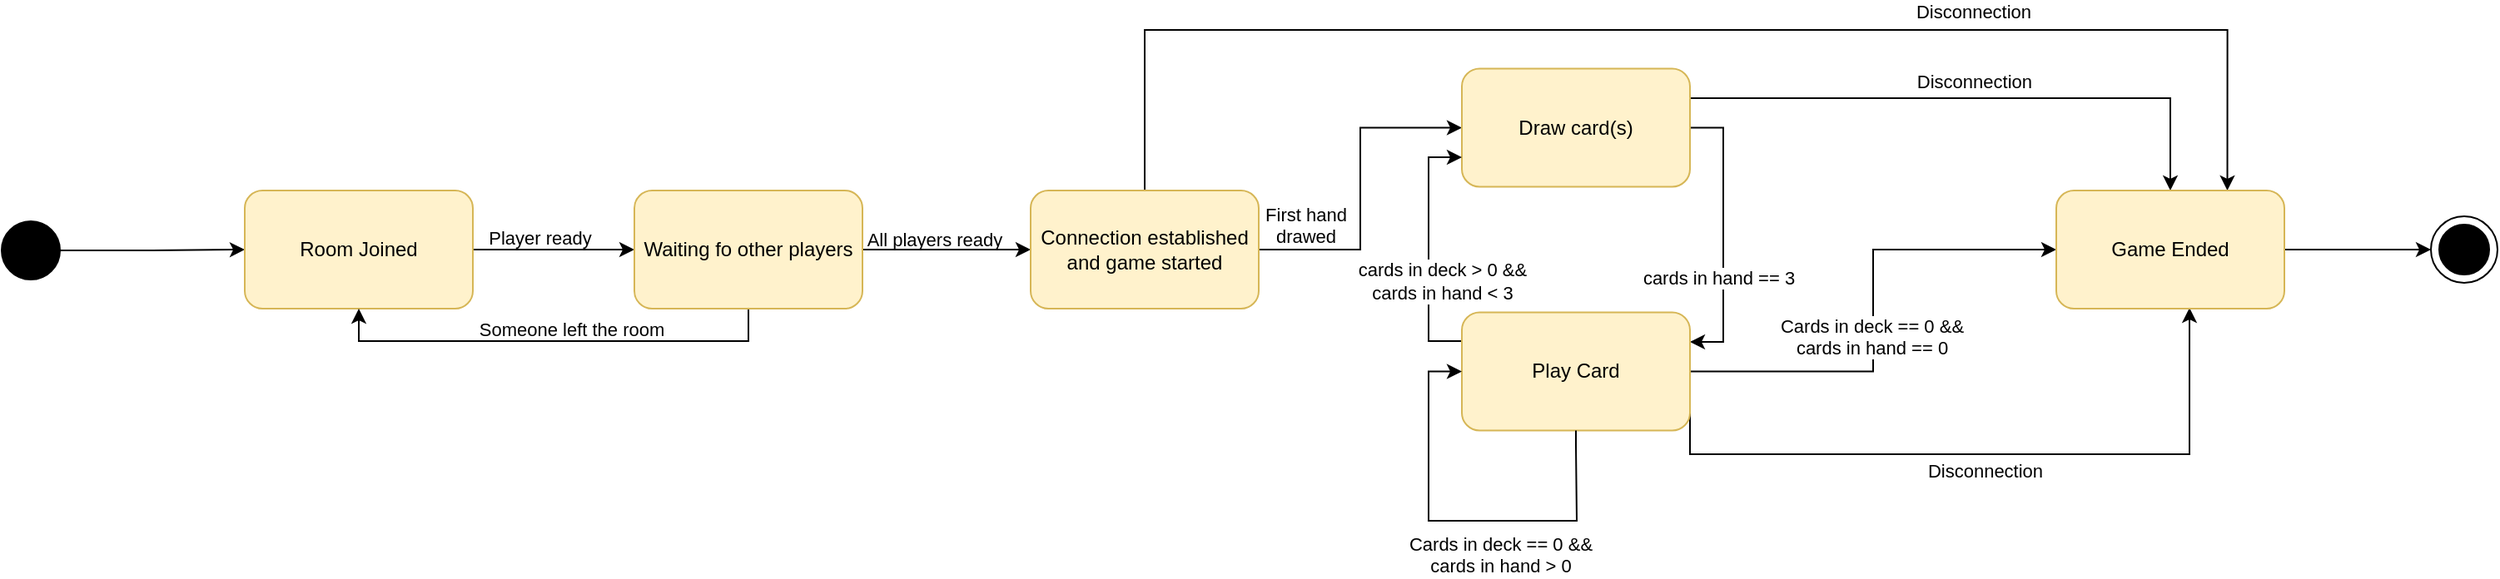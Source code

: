 <mxfile version="17.4.3" type="device"><diagram id="-seqMmEx9CT9wUuMvPEd" name="Page-1"><mxGraphModel dx="1422" dy="1872" grid="0" gridSize="10" guides="1" tooltips="1" connect="1" arrows="1" fold="1" page="1" pageScale="1" pageWidth="827" pageHeight="1169" math="0" shadow="0"><root><mxCell id="0"/><mxCell id="1" parent="0"/><mxCell id="9kCKE-V9PddCPKPJlVX--7" style="edgeStyle=orthogonalEdgeStyle;rounded=0;orthogonalLoop=1;jettySize=auto;html=1;entryX=0;entryY=0.5;entryDx=0;entryDy=0;" edge="1" parent="1" source="9kCKE-V9PddCPKPJlVX--4" target="9kCKE-V9PddCPKPJlVX--5"><mxGeometry relative="1" as="geometry"/></mxCell><mxCell id="9kCKE-V9PddCPKPJlVX--4" value="" style="shape=ellipse;html=1;fillColor=#000000;fontSize=18;fontColor=#ffffff;" vertex="1" parent="1"><mxGeometry x="45" y="117" width="35" height="35" as="geometry"/></mxCell><mxCell id="9kCKE-V9PddCPKPJlVX--15" style="edgeStyle=orthogonalEdgeStyle;rounded=0;orthogonalLoop=1;jettySize=auto;html=1;entryX=0;entryY=0.5;entryDx=0;entryDy=0;" edge="1" parent="1" source="9kCKE-V9PddCPKPJlVX--5" target="9kCKE-V9PddCPKPJlVX--8"><mxGeometry relative="1" as="geometry"/></mxCell><mxCell id="9kCKE-V9PddCPKPJlVX--25" value="Player ready" style="edgeLabel;html=1;align=center;verticalAlign=bottom;resizable=0;points=[];labelBackgroundColor=none;" vertex="1" connectable="0" parent="9kCKE-V9PddCPKPJlVX--15"><mxGeometry x="-0.172" y="-1" relative="1" as="geometry"><mxPoint as="offset"/></mxGeometry></mxCell><mxCell id="9kCKE-V9PddCPKPJlVX--5" value="Room Joined" style="shape=rect;rounded=1;html=1;whiteSpace=wrap;align=center;fillColor=#fff2cc;strokeColor=#d6b656;" vertex="1" parent="1"><mxGeometry x="191" y="98.5" width="137" height="71" as="geometry"/></mxCell><mxCell id="9kCKE-V9PddCPKPJlVX--16" style="edgeStyle=orthogonalEdgeStyle;rounded=0;orthogonalLoop=1;jettySize=auto;html=1;entryX=0;entryY=0.5;entryDx=0;entryDy=0;" edge="1" parent="1" source="9kCKE-V9PddCPKPJlVX--8" target="9kCKE-V9PddCPKPJlVX--9"><mxGeometry relative="1" as="geometry"/></mxCell><mxCell id="9kCKE-V9PddCPKPJlVX--26" value="All players ready" style="edgeLabel;html=1;align=center;verticalAlign=bottom;resizable=0;points=[];labelBackgroundColor=none;" vertex="1" connectable="0" parent="9kCKE-V9PddCPKPJlVX--16"><mxGeometry x="-0.154" y="-2" relative="1" as="geometry"><mxPoint as="offset"/></mxGeometry></mxCell><mxCell id="9kCKE-V9PddCPKPJlVX--24" style="edgeStyle=orthogonalEdgeStyle;rounded=0;orthogonalLoop=1;jettySize=auto;html=1;entryX=0.5;entryY=1;entryDx=0;entryDy=0;" edge="1" parent="1" source="9kCKE-V9PddCPKPJlVX--8" target="9kCKE-V9PddCPKPJlVX--5"><mxGeometry relative="1" as="geometry"><Array as="points"><mxPoint x="494" y="189"/><mxPoint x="260" y="189"/></Array></mxGeometry></mxCell><mxCell id="9kCKE-V9PddCPKPJlVX--27" value="Someone left the room" style="edgeLabel;html=1;align=center;verticalAlign=bottom;resizable=0;points=[];labelBackgroundColor=none;" vertex="1" connectable="0" parent="9kCKE-V9PddCPKPJlVX--24"><mxGeometry x="-0.081" y="1" relative="1" as="geometry"><mxPoint x="-1" as="offset"/></mxGeometry></mxCell><mxCell id="9kCKE-V9PddCPKPJlVX--8" value="Waiting fo other players" style="shape=rect;rounded=1;html=1;whiteSpace=wrap;align=center;fillColor=#fff2cc;strokeColor=#d6b656;" vertex="1" parent="1"><mxGeometry x="425" y="98.5" width="137" height="71" as="geometry"/></mxCell><mxCell id="9kCKE-V9PddCPKPJlVX--17" style="edgeStyle=orthogonalEdgeStyle;rounded=0;orthogonalLoop=1;jettySize=auto;html=1;entryX=0;entryY=0.5;entryDx=0;entryDy=0;" edge="1" parent="1" source="9kCKE-V9PddCPKPJlVX--9" target="9kCKE-V9PddCPKPJlVX--10"><mxGeometry relative="1" as="geometry"/></mxCell><mxCell id="9kCKE-V9PddCPKPJlVX--28" value="First hand&lt;br&gt;drawed" style="edgeLabel;html=1;align=center;verticalAlign=bottom;resizable=0;points=[];labelBackgroundColor=none;" vertex="1" connectable="0" parent="9kCKE-V9PddCPKPJlVX--17"><mxGeometry x="-0.788" relative="1" as="geometry"><mxPoint x="7" as="offset"/></mxGeometry></mxCell><mxCell id="9kCKE-V9PddCPKPJlVX--37" style="edgeStyle=orthogonalEdgeStyle;rounded=0;orthogonalLoop=1;jettySize=auto;html=1;entryX=0.75;entryY=0;entryDx=0;entryDy=0;" edge="1" parent="1" source="9kCKE-V9PddCPKPJlVX--9" target="9kCKE-V9PddCPKPJlVX--14"><mxGeometry relative="1" as="geometry"><Array as="points"><mxPoint x="732" y="2"/><mxPoint x="1382" y="2"/></Array></mxGeometry></mxCell><mxCell id="9kCKE-V9PddCPKPJlVX--38" value="Disconnection" style="edgeLabel;html=1;align=center;verticalAlign=bottom;resizable=0;points=[];labelBackgroundColor=none;" vertex="1" connectable="0" parent="9kCKE-V9PddCPKPJlVX--37"><mxGeometry x="0.357" y="3" relative="1" as="geometry"><mxPoint x="22" as="offset"/></mxGeometry></mxCell><mxCell id="9kCKE-V9PddCPKPJlVX--9" value="Connection established and game started" style="shape=rect;rounded=1;html=1;whiteSpace=wrap;align=center;fillColor=#fff2cc;strokeColor=#d6b656;" vertex="1" parent="1"><mxGeometry x="663" y="98.5" width="137" height="71" as="geometry"/></mxCell><mxCell id="9kCKE-V9PddCPKPJlVX--20" style="edgeStyle=orthogonalEdgeStyle;rounded=0;orthogonalLoop=1;jettySize=auto;html=1;entryX=1;entryY=0.25;entryDx=0;entryDy=0;" edge="1" parent="1" source="9kCKE-V9PddCPKPJlVX--10" target="9kCKE-V9PddCPKPJlVX--11"><mxGeometry relative="1" as="geometry"><Array as="points"><mxPoint x="1079" y="60.75"/><mxPoint x="1079" y="190"/></Array></mxGeometry></mxCell><mxCell id="9kCKE-V9PddCPKPJlVX--30" value="cards in hand == 3" style="edgeLabel;html=1;align=center;verticalAlign=top;resizable=0;points=[];labelBackgroundColor=default;" vertex="1" connectable="0" parent="9kCKE-V9PddCPKPJlVX--20"><mxGeometry x="-0.168" y="-3" relative="1" as="geometry"><mxPoint y="27" as="offset"/></mxGeometry></mxCell><mxCell id="9kCKE-V9PddCPKPJlVX--35" style="edgeStyle=orthogonalEdgeStyle;rounded=0;orthogonalLoop=1;jettySize=auto;html=1;exitX=1;exitY=0.25;exitDx=0;exitDy=0;entryX=0.5;entryY=0;entryDx=0;entryDy=0;" edge="1" parent="1" source="9kCKE-V9PddCPKPJlVX--10" target="9kCKE-V9PddCPKPJlVX--14"><mxGeometry relative="1" as="geometry"/></mxCell><mxCell id="9kCKE-V9PddCPKPJlVX--36" value="Disconnection&amp;nbsp;" style="edgeLabel;html=1;align=center;verticalAlign=bottom;resizable=0;points=[];labelBackgroundColor=none;" vertex="1" connectable="0" parent="9kCKE-V9PddCPKPJlVX--35"><mxGeometry x="-0.622" y="2" relative="1" as="geometry"><mxPoint x="107" as="offset"/></mxGeometry></mxCell><mxCell id="9kCKE-V9PddCPKPJlVX--10" value="Draw card(s)" style="shape=rect;rounded=1;html=1;whiteSpace=wrap;align=center;fillColor=#fff2cc;strokeColor=#d6b656;" vertex="1" parent="1"><mxGeometry x="922" y="25.25" width="137" height="71" as="geometry"/></mxCell><mxCell id="9kCKE-V9PddCPKPJlVX--19" style="edgeStyle=orthogonalEdgeStyle;rounded=0;orthogonalLoop=1;jettySize=auto;html=1;entryX=0;entryY=0.75;entryDx=0;entryDy=0;" edge="1" parent="1" source="9kCKE-V9PddCPKPJlVX--11" target="9kCKE-V9PddCPKPJlVX--10"><mxGeometry relative="1" as="geometry"><Array as="points"><mxPoint x="902" y="189"/><mxPoint x="902" y="79"/></Array></mxGeometry></mxCell><mxCell id="9kCKE-V9PddCPKPJlVX--31" value="cards in deck &amp;gt; 0 &amp;amp;&amp;amp;&lt;br&gt;cards in hand &amp;lt; 3" style="edgeLabel;html=1;align=center;verticalAlign=middle;resizable=0;points=[];" vertex="1" connectable="0" parent="9kCKE-V9PddCPKPJlVX--19"><mxGeometry x="0.169" y="-1" relative="1" as="geometry"><mxPoint x="7" y="32" as="offset"/></mxGeometry></mxCell><mxCell id="9kCKE-V9PddCPKPJlVX--21" style="edgeStyle=orthogonalEdgeStyle;rounded=0;orthogonalLoop=1;jettySize=auto;html=1;entryX=0;entryY=0.5;entryDx=0;entryDy=0;" edge="1" parent="1" source="9kCKE-V9PddCPKPJlVX--11" target="9kCKE-V9PddCPKPJlVX--14"><mxGeometry relative="1" as="geometry"/></mxCell><mxCell id="9kCKE-V9PddCPKPJlVX--32" value="Cards in deck == 0 &amp;amp;&amp;amp;&lt;br&gt;cards in hand == 0" style="edgeLabel;html=1;align=center;verticalAlign=top;resizable=0;points=[];labelBackgroundColor=default;" vertex="1" connectable="0" parent="9kCKE-V9PddCPKPJlVX--21"><mxGeometry x="-0.839" y="-1" relative="1" as="geometry"><mxPoint x="85" y="-41" as="offset"/></mxGeometry></mxCell><mxCell id="9kCKE-V9PddCPKPJlVX--33" style="edgeStyle=orthogonalEdgeStyle;rounded=0;orthogonalLoop=1;jettySize=auto;html=1;exitX=1;exitY=0.75;exitDx=0;exitDy=0;entryX=0.584;entryY=0.993;entryDx=0;entryDy=0;entryPerimeter=0;" edge="1" parent="1" source="9kCKE-V9PddCPKPJlVX--11" target="9kCKE-V9PddCPKPJlVX--14"><mxGeometry relative="1" as="geometry"><Array as="points"><mxPoint x="1059" y="257"/><mxPoint x="1359" y="257"/></Array></mxGeometry></mxCell><mxCell id="9kCKE-V9PddCPKPJlVX--34" value="Disconnection" style="edgeLabel;html=1;align=center;verticalAlign=top;resizable=0;points=[];labelBackgroundColor=none;" vertex="1" connectable="0" parent="9kCKE-V9PddCPKPJlVX--33"><mxGeometry x="-0.005" y="-4" relative="1" as="geometry"><mxPoint y="-7" as="offset"/></mxGeometry></mxCell><mxCell id="9kCKE-V9PddCPKPJlVX--11" value="Play Card" style="shape=rect;rounded=1;html=1;whiteSpace=wrap;align=center;fillColor=#fff2cc;strokeColor=#d6b656;" vertex="1" parent="1"><mxGeometry x="922" y="171.75" width="137" height="71" as="geometry"/></mxCell><mxCell id="9kCKE-V9PddCPKPJlVX--40" style="edgeStyle=orthogonalEdgeStyle;rounded=0;orthogonalLoop=1;jettySize=auto;html=1;entryX=0;entryY=0.5;entryDx=0;entryDy=0;entryPerimeter=0;" edge="1" parent="1" source="9kCKE-V9PddCPKPJlVX--14" target="9kCKE-V9PddCPKPJlVX--39"><mxGeometry relative="1" as="geometry"/></mxCell><mxCell id="9kCKE-V9PddCPKPJlVX--14" value="Game Ended" style="shape=rect;rounded=1;html=1;whiteSpace=wrap;align=center;fillColor=#fff2cc;strokeColor=#d6b656;" vertex="1" parent="1"><mxGeometry x="1279" y="98.5" width="137" height="71" as="geometry"/></mxCell><mxCell id="9kCKE-V9PddCPKPJlVX--23" style="edgeStyle=orthogonalEdgeStyle;rounded=0;orthogonalLoop=1;jettySize=auto;html=1;entryX=0;entryY=0.5;entryDx=0;entryDy=0;" edge="1" parent="1" source="9kCKE-V9PddCPKPJlVX--11" target="9kCKE-V9PddCPKPJlVX--11"><mxGeometry relative="1" as="geometry"><Array as="points"><mxPoint x="991" y="252"/><mxPoint x="991" y="297"/><mxPoint x="902" y="297"/><mxPoint x="902" y="207"/></Array></mxGeometry></mxCell><mxCell id="9kCKE-V9PddCPKPJlVX--29" value="Cards in deck == 0 &amp;amp;&amp;amp;&lt;br&gt;cards in hand &amp;gt; 0" style="edgeLabel;html=1;align=center;verticalAlign=top;resizable=0;points=[];labelBackgroundColor=none;" vertex="1" connectable="0" parent="9kCKE-V9PddCPKPJlVX--23"><mxGeometry x="-0.12" y="1" relative="1" as="geometry"><mxPoint x="10" as="offset"/></mxGeometry></mxCell><mxCell id="9kCKE-V9PddCPKPJlVX--39" value="" style="shape=mxgraph.sysml.actFinal;html=1;verticalLabelPosition=bottom;labelBackgroundColor=#ffffff;verticalAlign=top;" vertex="1" parent="1"><mxGeometry x="1504" y="114" width="40" height="40" as="geometry"/></mxCell></root></mxGraphModel></diagram></mxfile>